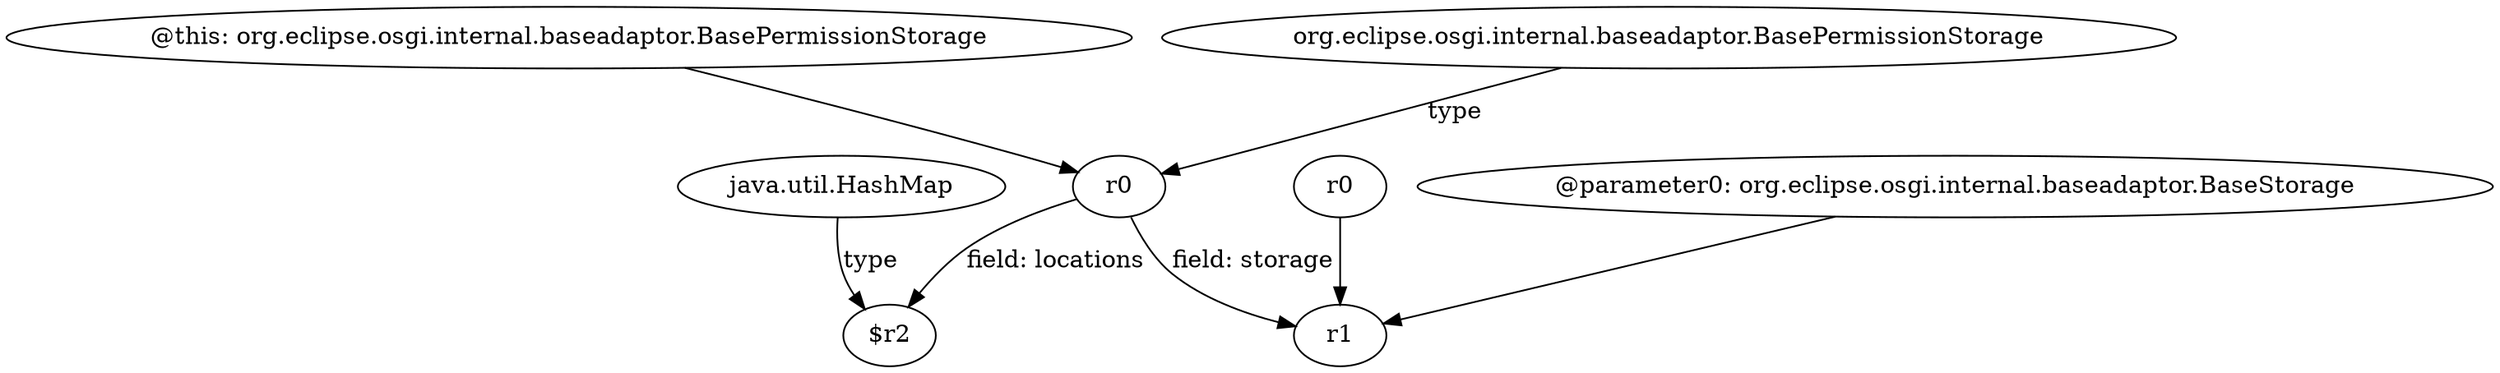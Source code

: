 digraph g {
0[label="java.util.HashMap"]
1[label="$r2"]
0->1[label="type"]
2[label="r0"]
3[label="r1"]
2->3[label=""]
4[label="r0"]
4->3[label="field: storage"]
5[label="@this: org.eclipse.osgi.internal.baseadaptor.BasePermissionStorage"]
5->4[label=""]
4->1[label="field: locations"]
6[label="org.eclipse.osgi.internal.baseadaptor.BasePermissionStorage"]
6->4[label="type"]
7[label="@parameter0: org.eclipse.osgi.internal.baseadaptor.BaseStorage"]
7->3[label=""]
}